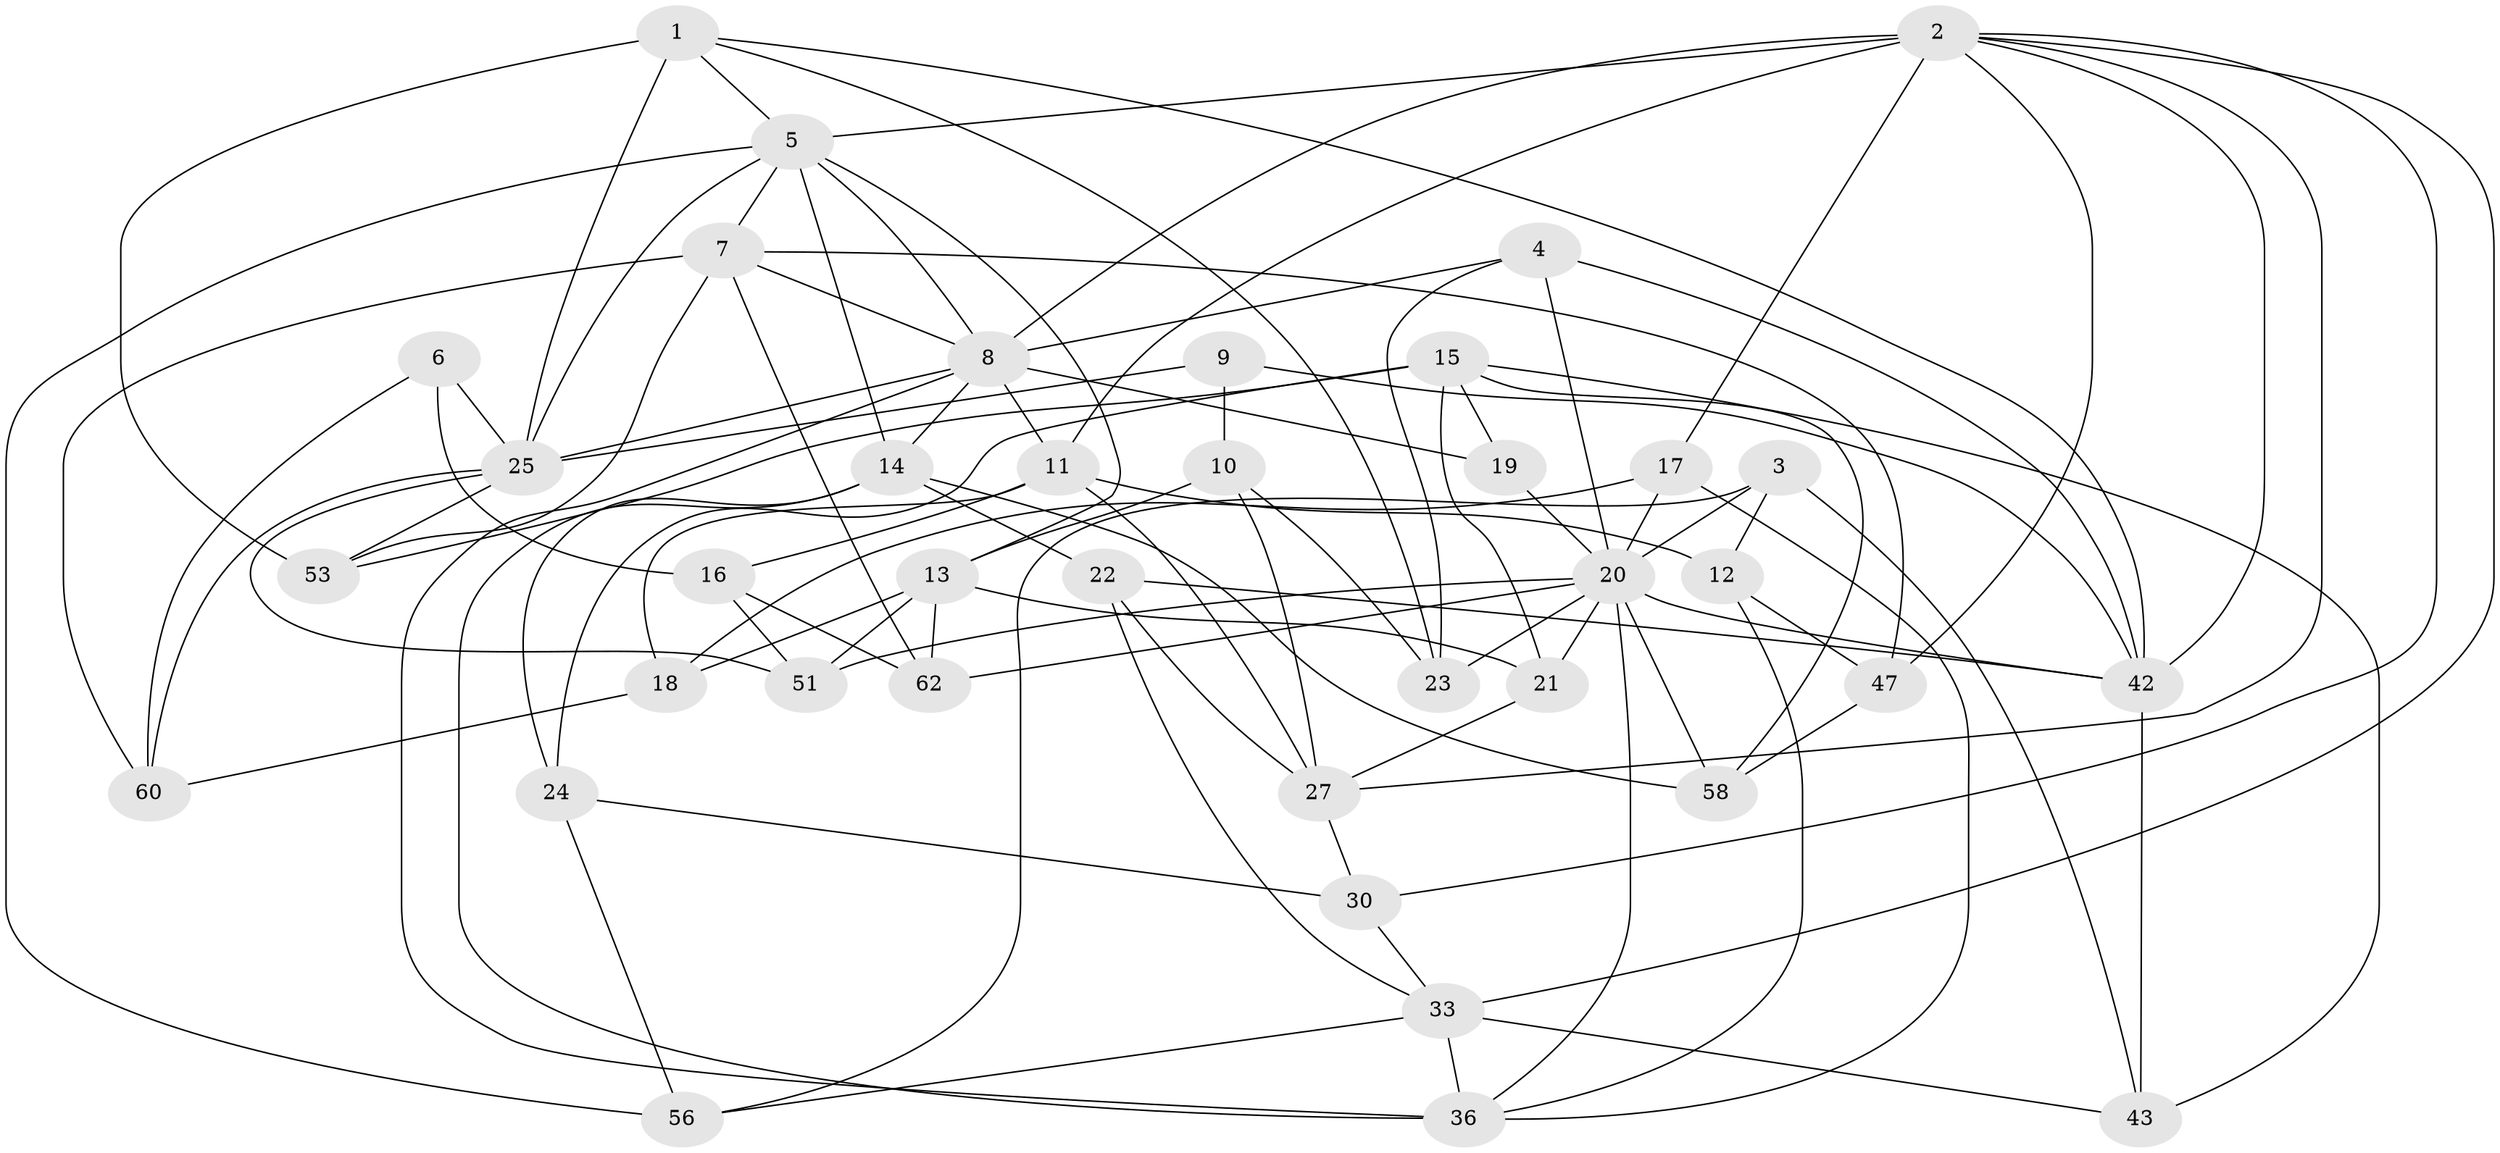 // original degree distribution, {4: 1.0}
// Generated by graph-tools (version 1.1) at 2025/20/03/04/25 18:20:39]
// undirected, 38 vertices, 97 edges
graph export_dot {
graph [start="1"]
  node [color=gray90,style=filled];
  1 [super="+31"];
  2 [super="+37+45"];
  3;
  4;
  5 [super="+39+48"];
  6;
  7 [super="+61"];
  8 [super="+29"];
  9;
  10;
  11 [super="+28"];
  12;
  13 [super="+26"];
  14 [super="+59"];
  15 [super="+44"];
  16;
  17;
  18;
  19;
  20 [super="+35+32"];
  21;
  22;
  23;
  24;
  25 [super="+41+50"];
  27 [super="+34"];
  30;
  33 [super="+40"];
  36 [super="+63"];
  42 [super="+46+55"];
  43;
  47;
  51;
  53;
  56;
  58;
  60;
  62;
  1 -- 23;
  1 -- 53;
  1 -- 25 [weight=2];
  1 -- 5;
  1 -- 42;
  2 -- 30;
  2 -- 8 [weight=2];
  2 -- 47;
  2 -- 27;
  2 -- 33;
  2 -- 17;
  2 -- 5;
  2 -- 11;
  2 -- 42;
  3 -- 43;
  3 -- 12;
  3 -- 56;
  3 -- 20;
  4 -- 42;
  4 -- 23;
  4 -- 20;
  4 -- 8;
  5 -- 14;
  5 -- 13;
  5 -- 8;
  5 -- 25;
  5 -- 56;
  5 -- 7;
  6 -- 25 [weight=2];
  6 -- 60;
  6 -- 16;
  7 -- 47;
  7 -- 53;
  7 -- 8;
  7 -- 60;
  7 -- 62;
  8 -- 19;
  8 -- 36;
  8 -- 25;
  8 -- 11;
  8 -- 14;
  9 -- 10;
  9 -- 25;
  9 -- 42 [weight=2];
  10 -- 27;
  10 -- 23;
  10 -- 13;
  11 -- 18;
  11 -- 12;
  11 -- 16;
  11 -- 27;
  12 -- 47;
  12 -- 36;
  13 -- 62;
  13 -- 21;
  13 -- 51;
  13 -- 18;
  14 -- 58;
  14 -- 22;
  14 -- 24;
  14 -- 36;
  15 -- 19;
  15 -- 24;
  15 -- 58;
  15 -- 53;
  15 -- 43;
  15 -- 21;
  16 -- 62;
  16 -- 51;
  17 -- 18;
  17 -- 36;
  17 -- 20;
  18 -- 60;
  19 -- 20 [weight=2];
  20 -- 51;
  20 -- 21;
  20 -- 62;
  20 -- 36;
  20 -- 23;
  20 -- 58;
  20 -- 42;
  21 -- 27;
  22 -- 42;
  22 -- 33;
  22 -- 27;
  24 -- 56;
  24 -- 30;
  25 -- 51;
  25 -- 60;
  25 -- 53;
  27 -- 30;
  30 -- 33;
  33 -- 43;
  33 -- 56;
  33 -- 36;
  42 -- 43;
  47 -- 58;
}
